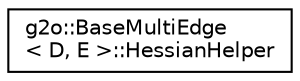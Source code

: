 digraph "Graphical Class Hierarchy"
{
  edge [fontname="Helvetica",fontsize="10",labelfontname="Helvetica",labelfontsize="10"];
  node [fontname="Helvetica",fontsize="10",shape=record];
  rankdir="LR";
  Node0 [label="g2o::BaseMultiEdge\l\< D, E \>::HessianHelper",height=0.2,width=0.4,color="black", fillcolor="white", style="filled",URL="$structg2o_1_1_base_multi_edge_1_1_hessian_helper.html",tooltip="helper for mapping the Hessian memory of the upper triangular block "];
}
